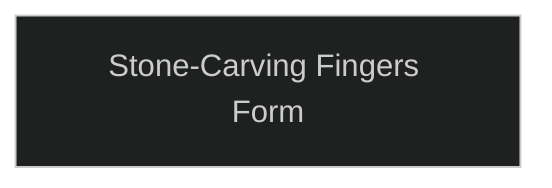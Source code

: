 ---
config:
  theme: dark
---
flowchart TD

    stone_carving_fingers_form[Stone-Carving Fingers Form]
    click stone_carving_fingers_form callback "
        Stone-Carving Fingers Form<br>
        <br>
        Cost: Varies<br>
        Duration: 1 minute<br>
        Type: Simple<br>
        Minimum Craft: 2<br>
        Minimum Essence: 1<br>
        Prerequisite Charms: None<br>
        <br>
        This Charm is extremely popular with the Aspects of
        Earth because it forms the prerequisite for so many others.
        It enables the character to split stone with uncanny
        precision. Aside from the usefulness in siegecraft — breach-
        ing walls and the like - the character can make all manner
        of useful items out of stone.<br>
        The character must spend at least a full minute
        carefully striking at the stone. Most characters will use a
        hammer, pick or chisel, but a sword pommel or another
        rock will do just as well. Characters trained at martial arts
        might strike with their bare hands. At the end of the
        minute, the character strikes a final blow — and the excess
        rock shatters, leaving the shape the character wanted.<br>
        The player rolls Wits + Craft. For a simple success, the
        character can quarry stone blocks ready for use in building or
        knock a doorway in a wall. With three successes, he can craft
        an obsidian vase, already hollowed out. For five successes, he
        can produce a portrait statue so realistic that a person might
        mistake it for the actual person, turned to stone.
        The Essence cost of this Charm depends on the
        volume of the finished object: one mote of Essence per
        cubic foot of stone.<br>
        Cascade Charms:<br>
        • The Dragon-Blooded have developed variations
        where a character picks up a rock, bashes it against something
        hard, and the rock shapes itself into some specific
        useful item. The most common variations produce weapons.
        A character who knows this Charm is seldom disarmed
        for long. The stone weapon remains as strong as a metal
        weapon for a scene, but can break afterward.<br>
        • A cascade Charm much prized by martial artists
        enables a Dynast to shatter large masses of stone with a
        single blow. This is extremely useful in sieges.<br>
        • One variation enables a character to merge bits of
        rock into solid stone. It works just as well on glass, brick or
        pottery. A character could use the Charm to seal doors
        shut with bars of solid rock.<br>
        • Another variation (not requiring Stone-Carving
        Fingers Form as a prerequisite because it's so simple) lets a
        character break an enemy's stone or metal weapon with a
        single well-placed blow. These variations use Brawling,
        Melee or Martial Arts, depending on which way the
        character prefers to fight. (Each Ability serves as the basis
        for a separate Charm.)<br>
        • Great masters among the Aspects of Earth hew
        entire palaces and temples from rock using advanced
        versions of this Charm.
        "